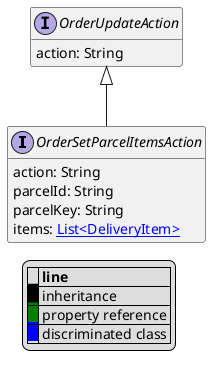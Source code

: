 @startuml

hide empty fields
hide empty methods
legend
|= |= line |
|<back:black>   </back>| inheritance |
|<back:green>   </back>| property reference |
|<back:blue>   </back>| discriminated class |
endlegend
interface OrderSetParcelItemsAction [[OrderSetParcelItemsAction.svg]] extends OrderUpdateAction {
    action: String
    parcelId: String
    parcelKey: String
    items: [[DeliveryItem.svg List<DeliveryItem>]]
}
interface OrderUpdateAction [[OrderUpdateAction.svg]]  {
    action: String
}





@enduml
